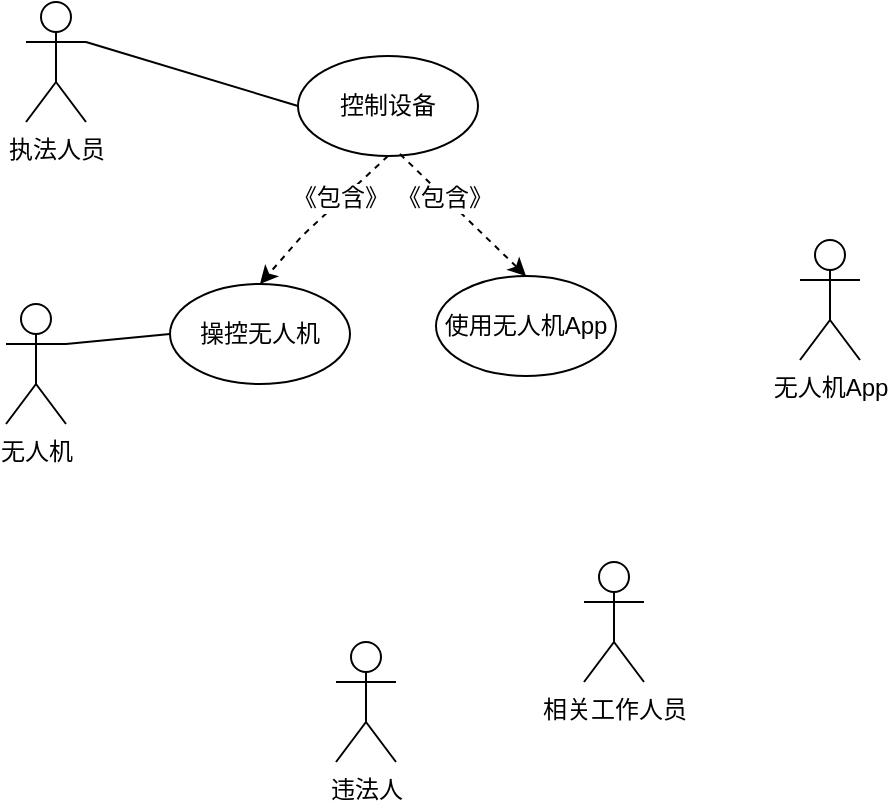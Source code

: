 <mxfile version="20.5.1" type="github">
  <diagram id="M4u4kO3JLNMXwljZ7qPb" name="第 1 页">
    <mxGraphModel dx="696" dy="552" grid="0" gridSize="10" guides="1" tooltips="1" connect="1" arrows="1" fold="1" page="1" pageScale="1" pageWidth="827" pageHeight="1169" math="0" shadow="0">
      <root>
        <mxCell id="0" />
        <mxCell id="1" parent="0" />
        <mxCell id="1Iyk0Zb1A4WTZEfQu4X--1" value="执法人员" style="shape=umlActor;verticalLabelPosition=bottom;verticalAlign=top;html=1;outlineConnect=0;" vertex="1" parent="1">
          <mxGeometry x="164" y="73" width="30" height="60" as="geometry" />
        </mxCell>
        <mxCell id="1Iyk0Zb1A4WTZEfQu4X--3" value="无人机" style="shape=umlActor;verticalLabelPosition=bottom;verticalAlign=top;html=1;outlineConnect=0;" vertex="1" parent="1">
          <mxGeometry x="154" y="224" width="30" height="60" as="geometry" />
        </mxCell>
        <mxCell id="1Iyk0Zb1A4WTZEfQu4X--5" value="无人机App" style="shape=umlActor;verticalLabelPosition=bottom;verticalAlign=top;html=1;outlineConnect=0;" vertex="1" parent="1">
          <mxGeometry x="551" y="192" width="30" height="60" as="geometry" />
        </mxCell>
        <mxCell id="1Iyk0Zb1A4WTZEfQu4X--6" value="违法人" style="shape=umlActor;verticalLabelPosition=bottom;verticalAlign=top;html=1;outlineConnect=0;" vertex="1" parent="1">
          <mxGeometry x="319" y="393" width="30" height="60" as="geometry" />
        </mxCell>
        <mxCell id="1Iyk0Zb1A4WTZEfQu4X--7" value="相关工作人员" style="shape=umlActor;verticalLabelPosition=bottom;verticalAlign=top;html=1;outlineConnect=0;" vertex="1" parent="1">
          <mxGeometry x="443" y="353" width="30" height="60" as="geometry" />
        </mxCell>
        <mxCell id="1Iyk0Zb1A4WTZEfQu4X--9" value="" style="endArrow=none;html=1;rounded=0;entryX=0;entryY=0.5;entryDx=0;entryDy=0;exitX=1;exitY=0.333;exitDx=0;exitDy=0;exitPerimeter=0;" edge="1" parent="1" source="1Iyk0Zb1A4WTZEfQu4X--1" target="1Iyk0Zb1A4WTZEfQu4X--8">
          <mxGeometry width="50" height="50" relative="1" as="geometry">
            <mxPoint x="330" y="370" as="sourcePoint" />
            <mxPoint x="380" y="320" as="targetPoint" />
          </mxGeometry>
        </mxCell>
        <mxCell id="1Iyk0Zb1A4WTZEfQu4X--8" value="控制设备" style="ellipse;whiteSpace=wrap;html=1;" vertex="1" parent="1">
          <mxGeometry x="300" y="100" width="90" height="50" as="geometry" />
        </mxCell>
        <mxCell id="1Iyk0Zb1A4WTZEfQu4X--12" value="操控无人机" style="ellipse;whiteSpace=wrap;html=1;" vertex="1" parent="1">
          <mxGeometry x="236" y="214" width="90" height="50" as="geometry" />
        </mxCell>
        <mxCell id="1Iyk0Zb1A4WTZEfQu4X--13" value="使用无人机App" style="ellipse;whiteSpace=wrap;html=1;" vertex="1" parent="1">
          <mxGeometry x="369" y="210" width="90" height="50" as="geometry" />
        </mxCell>
        <mxCell id="1Iyk0Zb1A4WTZEfQu4X--14" value="" style="endArrow=classic;html=1;rounded=0;fontFamily=Helvetica;fontSize=12;fontColor=default;exitX=0.5;exitY=1;exitDx=0;exitDy=0;entryX=0.5;entryY=0;entryDx=0;entryDy=0;dashed=1;" edge="1" parent="1" source="1Iyk0Zb1A4WTZEfQu4X--8" target="1Iyk0Zb1A4WTZEfQu4X--12">
          <mxGeometry width="50" height="50" relative="1" as="geometry">
            <mxPoint x="253" y="304" as="sourcePoint" />
            <mxPoint x="342" y="292" as="targetPoint" />
            <Array as="points">
              <mxPoint x="302" y="190" />
            </Array>
          </mxGeometry>
        </mxCell>
        <mxCell id="1Iyk0Zb1A4WTZEfQu4X--15" value="《包含》" style="edgeLabel;html=1;align=center;verticalAlign=middle;resizable=0;points=[];fontSize=12;fontFamily=Helvetica;fontColor=default;" vertex="1" connectable="0" parent="1Iyk0Zb1A4WTZEfQu4X--14">
          <mxGeometry x="-0.281" y="-1" relative="1" as="geometry">
            <mxPoint y="-1" as="offset" />
          </mxGeometry>
        </mxCell>
        <mxCell id="1Iyk0Zb1A4WTZEfQu4X--16" value="" style="endArrow=classic;html=1;rounded=0;fontFamily=Helvetica;fontSize=12;fontColor=default;entryX=0.5;entryY=0;entryDx=0;entryDy=0;dashed=1;" edge="1" parent="1" target="1Iyk0Zb1A4WTZEfQu4X--13">
          <mxGeometry width="50" height="50" relative="1" as="geometry">
            <mxPoint x="351" y="149" as="sourcePoint" />
            <mxPoint x="291" y="224" as="targetPoint" />
            <Array as="points" />
          </mxGeometry>
        </mxCell>
        <mxCell id="1Iyk0Zb1A4WTZEfQu4X--17" value="《包含》" style="edgeLabel;html=1;align=center;verticalAlign=middle;resizable=0;points=[];fontSize=12;fontFamily=Helvetica;fontColor=default;" vertex="1" connectable="0" parent="1Iyk0Zb1A4WTZEfQu4X--16">
          <mxGeometry x="-0.281" y="-1" relative="1" as="geometry">
            <mxPoint y="-1" as="offset" />
          </mxGeometry>
        </mxCell>
        <mxCell id="1Iyk0Zb1A4WTZEfQu4X--18" value="" style="endArrow=none;html=1;rounded=0;fontFamily=Helvetica;fontSize=12;fontColor=default;entryX=0;entryY=0.5;entryDx=0;entryDy=0;exitX=1;exitY=0.333;exitDx=0;exitDy=0;exitPerimeter=0;" edge="1" parent="1" source="1Iyk0Zb1A4WTZEfQu4X--3" target="1Iyk0Zb1A4WTZEfQu4X--12">
          <mxGeometry width="50" height="50" relative="1" as="geometry">
            <mxPoint x="253" y="304" as="sourcePoint" />
            <mxPoint x="303" y="254" as="targetPoint" />
          </mxGeometry>
        </mxCell>
      </root>
    </mxGraphModel>
  </diagram>
</mxfile>

